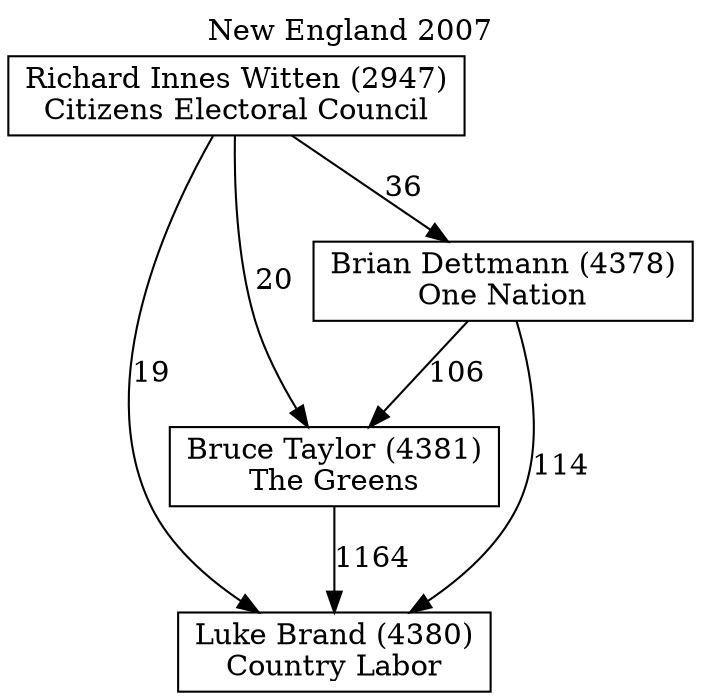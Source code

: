 // House preference flow
digraph "Luke Brand (4380)_New England_2007" {
	graph [label="New England 2007" labelloc=t mclimit=10]
	node [shape=box]
	"Luke Brand (4380)" [label="Luke Brand (4380)
Country Labor"]
	"Bruce Taylor (4381)" [label="Bruce Taylor (4381)
The Greens"]
	"Brian Dettmann (4378)" [label="Brian Dettmann (4378)
One Nation"]
	"Richard Innes Witten (2947)" [label="Richard Innes Witten (2947)
Citizens Electoral Council"]
	"Bruce Taylor (4381)" -> "Luke Brand (4380)" [label=1164]
	"Brian Dettmann (4378)" -> "Bruce Taylor (4381)" [label=106]
	"Richard Innes Witten (2947)" -> "Brian Dettmann (4378)" [label=36]
	"Brian Dettmann (4378)" -> "Luke Brand (4380)" [label=114]
	"Richard Innes Witten (2947)" -> "Luke Brand (4380)" [label=19]
	"Richard Innes Witten (2947)" -> "Bruce Taylor (4381)" [label=20]
}
